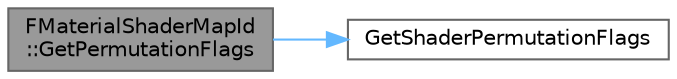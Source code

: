 digraph "FMaterialShaderMapId::GetPermutationFlags"
{
 // INTERACTIVE_SVG=YES
 // LATEX_PDF_SIZE
  bgcolor="transparent";
  edge [fontname=Helvetica,fontsize=10,labelfontname=Helvetica,labelfontsize=10];
  node [fontname=Helvetica,fontsize=10,shape=box,height=0.2,width=0.4];
  rankdir="LR";
  Node1 [id="Node000001",label="FMaterialShaderMapId\l::GetPermutationFlags",height=0.2,width=0.4,color="gray40", fillcolor="grey60", style="filled", fontcolor="black",tooltip=" "];
  Node1 -> Node2 [id="edge1_Node000001_Node000002",color="steelblue1",style="solid",tooltip=" "];
  Node2 [id="Node000002",label="GetShaderPermutationFlags",height=0.2,width=0.4,color="grey40", fillcolor="white", style="filled",URL="$d2/dac/Shader_8h.html#a589ff806c3c2dc752ef7cc2ad640d5d2",tooltip="Get the shader permutation flags associated with a platform layout."];
}
